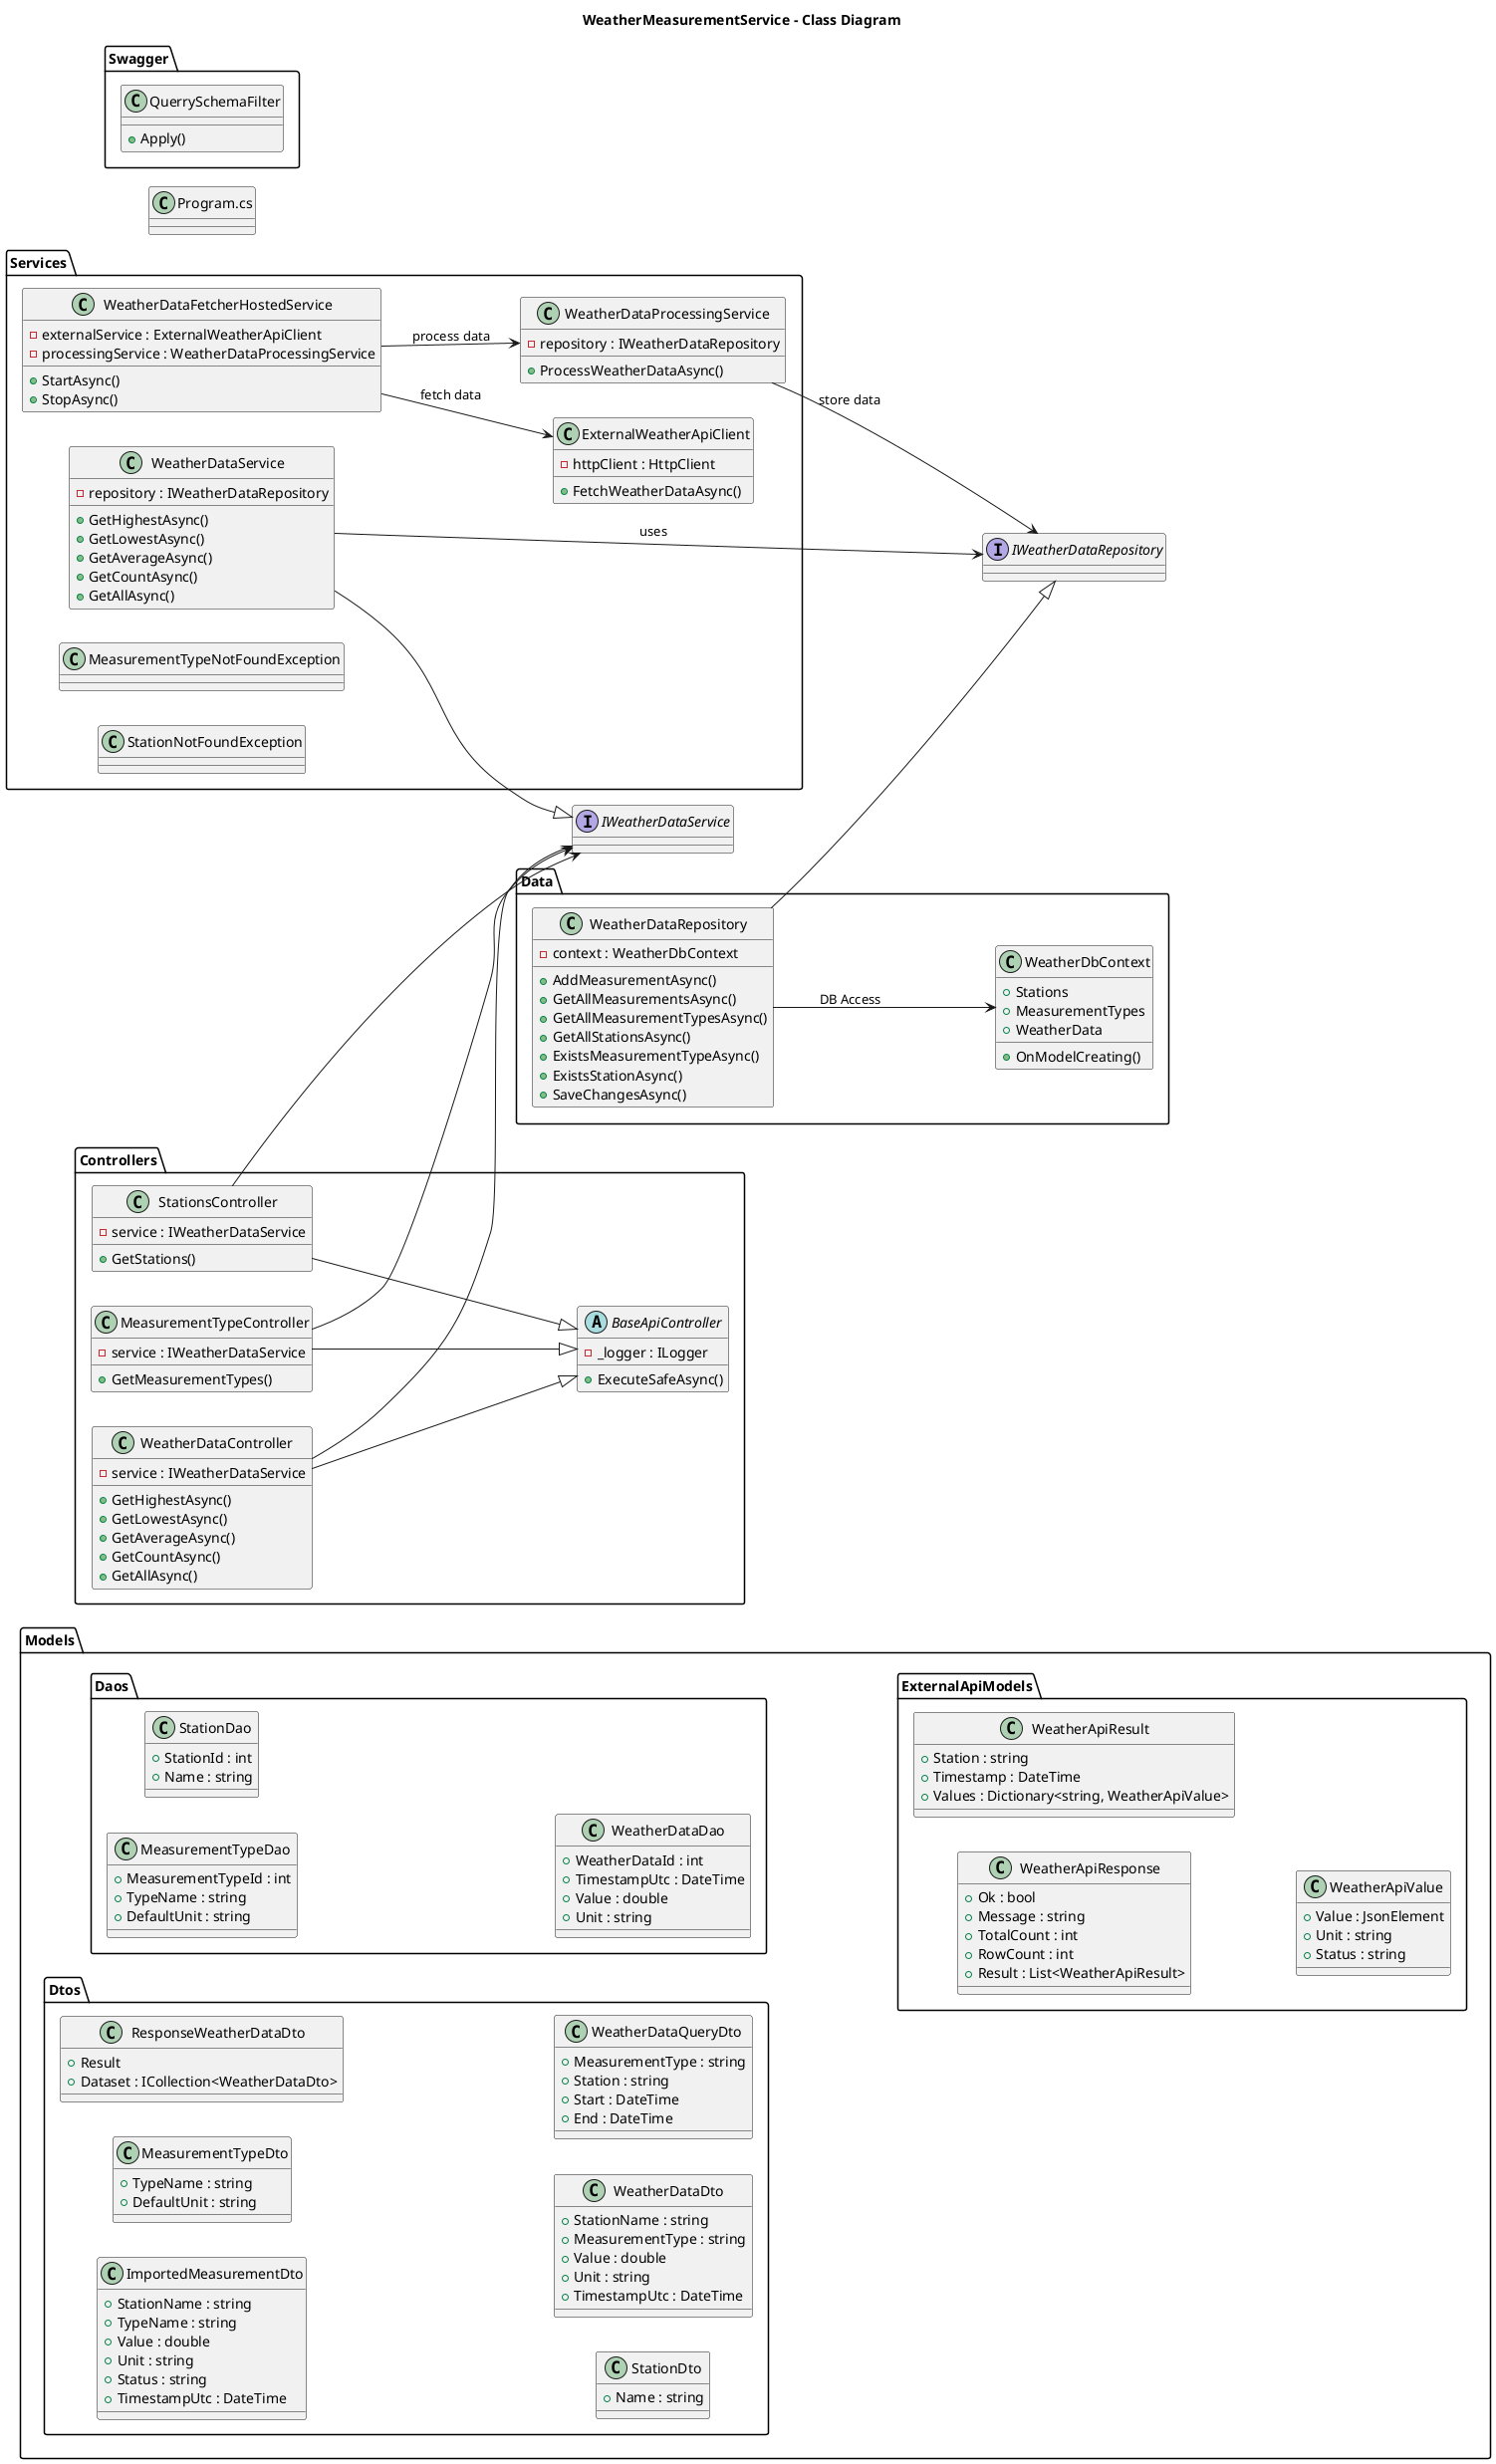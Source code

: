 @startuml
left to right direction

title WeatherMeasurementService – Class Diagram

'
' Interfaces
'
interface IWeatherDataService
interface IWeatherDataRepository

'
' Services
'
package "Services" {
  class WeatherDataService {
    - repository : IWeatherDataRepository
    + GetHighestAsync()
    + GetLowestAsync()
    + GetAverageAsync()
    + GetCountAsync()
    + GetAllAsync()
  }

  WeatherDataService --|> IWeatherDataService

  class ExternalWeatherApiClient {
    - httpClient : HttpClient
    + FetchWeatherDataAsync()
  }

  class WeatherDataFetcherHostedService {
    - externalService : ExternalWeatherApiClient
    - processingService : WeatherDataProcessingService
    + StartAsync()
    + StopAsync()
  }

  class WeatherDataProcessingService {
    - repository : IWeatherDataRepository
    + ProcessWeatherDataAsync()
  }

  class MeasurementTypeNotFoundException
  class StationNotFoundException
}

'
' Data
'
package "Data" {
  class WeatherDataRepository {
    - context : WeatherDbContext
    + AddMeasurementAsync()
    + GetAllMeasurementsAsync()
    + GetAllMeasurementTypesAsync()
    + GetAllStationsAsync()
    + ExistsMeasurementTypeAsync()
    + ExistsStationAsync()
    + SaveChangesAsync()
  }
  WeatherDataRepository --|> IWeatherDataRepository

  class WeatherDbContext {
    + Stations
    + MeasurementTypes
    + WeatherData
    + OnModelCreating()
  }
}

'
' Controllers
'
package "Controllers" {
  abstract class BaseApiController {
    - _logger : ILogger
    + ExecuteSafeAsync()
  }

  class StationsController {
    - service : IWeatherDataService
    + GetStations()
  }
  StationsController --|> BaseApiController
  StationsController --> IWeatherDataService

  class MeasurementTypeController {
    - service : IWeatherDataService
    + GetMeasurementTypes()
  }
  MeasurementTypeController --|> BaseApiController
  MeasurementTypeController --> IWeatherDataService

  class WeatherDataController {
    - service : IWeatherDataService
    + GetHighestAsync()
    + GetLowestAsync()
    + GetAverageAsync()
    + GetCountAsync()
    + GetAllAsync()
  }
  WeatherDataController --|> BaseApiController
  WeatherDataController --> IWeatherDataService
}

'
' Models
'
package "Models.Daos" {
  class MeasurementTypeDao {
    + MeasurementTypeId : int
    + TypeName : string
    + DefaultUnit : string
  }

  class StationDao {
    + StationId : int
    + Name : string
  }

  class WeatherDataDao {
    + WeatherDataId : int
    + TimestampUtc : DateTime
    + Value : double
    + Unit : string
  }
}

package "Models.Dtos" {
  class ImportedMeasurementDto {
    + StationName : string
    + TypeName : string
    + Value : double
    + Unit : string
    + Status : string
    + TimestampUtc : DateTime
  }

  class MeasurementTypeDto {
    + TypeName : string
    + DefaultUnit : string
  }

  class ResponseWeatherDataDto {
    + Result
    + Dataset : ICollection<WeatherDataDto>
  }

  class StationDto {
    + Name : string
  }

  class WeatherDataDto {
    + StationName : string
    + MeasurementType : string
    + Value : double
    + Unit : string
    + TimestampUtc : DateTime
  }

  class WeatherDataQueryDto {
    + MeasurementType : string
    + Station : string
    + Start : DateTime
    + End : DateTime
  }
}

package "Models.ExternalApiModels" {
  class WeatherApiResponse {
    + Ok : bool
    + Message : string
    + TotalCount : int
    + RowCount : int
    + Result : List<WeatherApiResult>
  }

  class WeatherApiResult {
    + Station : string
    + Timestamp : DateTime
    + Values : Dictionary<string, WeatherApiValue>
  }

  class WeatherApiValue {
    + Value : JsonElement
    + Unit : string
    + Status : string
  }
}

'
' Program & Swagger
'
package "Swagger" {
  class QuerrySchemaFilter {
    + Apply()
  }
}

class "Program.cs" as Program

'
' Relationships
'
WeatherDataService --> IWeatherDataRepository : uses
WeatherDataRepository --> WeatherDbContext : DB Access
WeatherDataFetcherHostedService --> ExternalWeatherApiClient : fetch data
WeatherDataFetcherHostedService --> WeatherDataProcessingService : process data
WeatherDataProcessingService --> IWeatherDataRepository : store data
@enduml